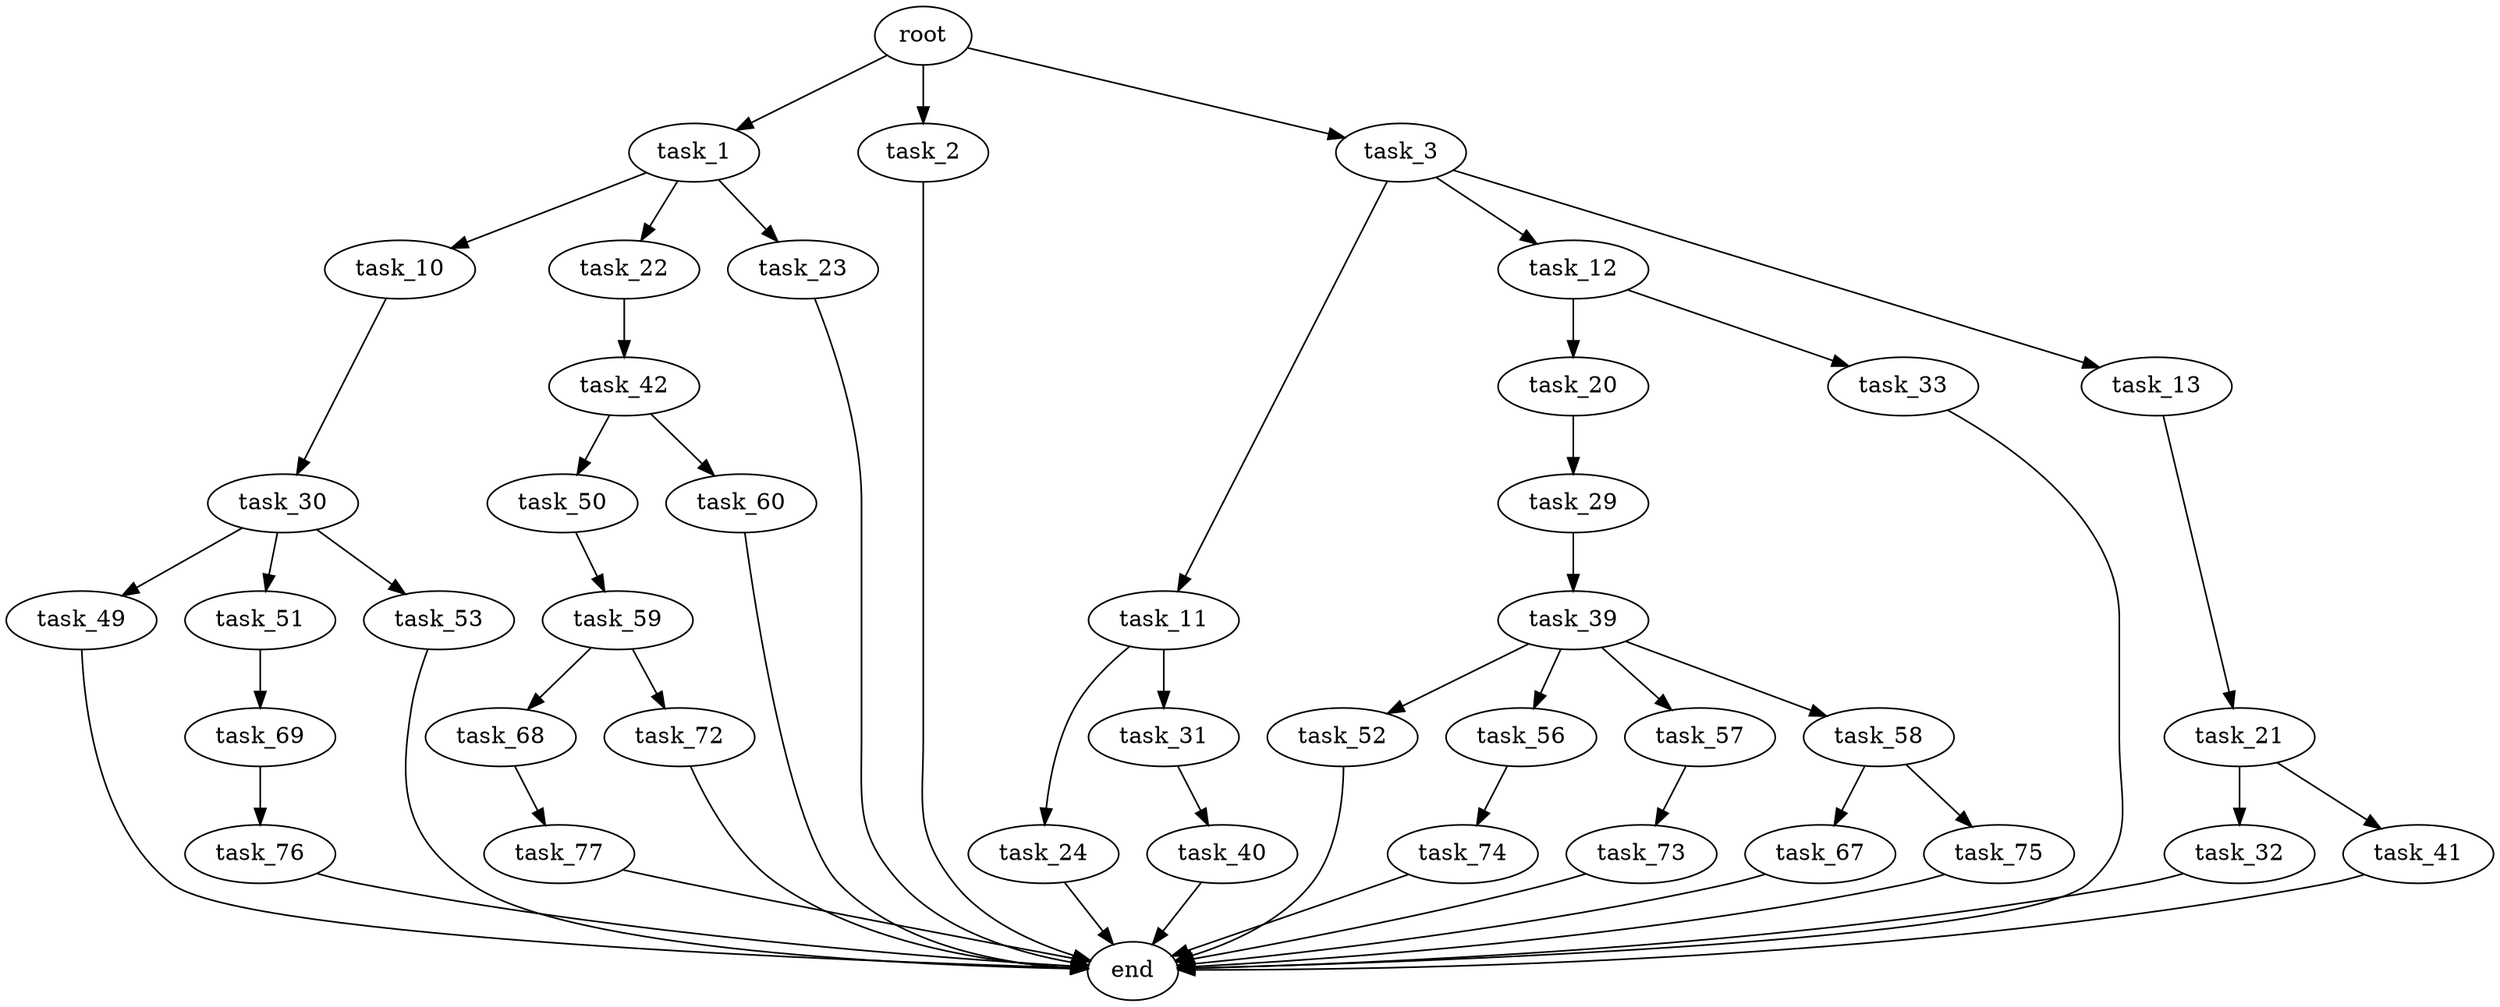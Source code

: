 digraph G {
  root [size="0.000000"];
  task_1 [size="586246148312.000000"];
  task_2 [size="4401150365.000000"];
  task_3 [size="368293445632.000000"];
  task_10 [size="1251454565951.000000"];
  task_22 [size="19173129147.000000"];
  task_23 [size="134217728000.000000"];
  end [size="0.000000"];
  task_11 [size="5571594923.000000"];
  task_12 [size="368293445632.000000"];
  task_13 [size="231928233984.000000"];
  task_30 [size="4638624404.000000"];
  task_24 [size="1526939169.000000"];
  task_31 [size="11597224046.000000"];
  task_20 [size="867014790928.000000"];
  task_33 [size="134217728000.000000"];
  task_21 [size="320315901430.000000"];
  task_29 [size="391498893.000000"];
  task_32 [size="22512023306.000000"];
  task_41 [size="252949010831.000000"];
  task_42 [size="103646997325.000000"];
  task_39 [size="96369928204.000000"];
  task_49 [size="595403226607.000000"];
  task_51 [size="134217728000.000000"];
  task_53 [size="12959424982.000000"];
  task_40 [size="231928233984.000000"];
  task_52 [size="31783869498.000000"];
  task_56 [size="782757789696.000000"];
  task_57 [size="782757789696.000000"];
  task_58 [size="549755813888.000000"];
  task_50 [size="549755813888.000000"];
  task_60 [size="442785615572.000000"];
  task_59 [size="1073741824000.000000"];
  task_69 [size="957053722075.000000"];
  task_74 [size="3265219683.000000"];
  task_73 [size="21060314622.000000"];
  task_67 [size="55412865924.000000"];
  task_75 [size="22630236480.000000"];
  task_68 [size="8589934592.000000"];
  task_72 [size="602937944076.000000"];
  task_77 [size="68719476736.000000"];
  task_76 [size="1681761976.000000"];

  root -> task_1 [size="1.000000"];
  root -> task_2 [size="1.000000"];
  root -> task_3 [size="1.000000"];
  task_1 -> task_10 [size="838860800.000000"];
  task_1 -> task_22 [size="838860800.000000"];
  task_1 -> task_23 [size="838860800.000000"];
  task_2 -> end [size="1.000000"];
  task_3 -> task_11 [size="411041792.000000"];
  task_3 -> task_12 [size="411041792.000000"];
  task_3 -> task_13 [size="411041792.000000"];
  task_10 -> task_30 [size="838860800.000000"];
  task_22 -> task_42 [size="301989888.000000"];
  task_23 -> end [size="1.000000"];
  task_11 -> task_24 [size="411041792.000000"];
  task_11 -> task_31 [size="411041792.000000"];
  task_12 -> task_20 [size="411041792.000000"];
  task_12 -> task_33 [size="411041792.000000"];
  task_13 -> task_21 [size="301989888.000000"];
  task_30 -> task_49 [size="301989888.000000"];
  task_30 -> task_51 [size="301989888.000000"];
  task_30 -> task_53 [size="301989888.000000"];
  task_24 -> end [size="1.000000"];
  task_31 -> task_40 [size="411041792.000000"];
  task_20 -> task_29 [size="536870912.000000"];
  task_33 -> end [size="1.000000"];
  task_21 -> task_32 [size="209715200.000000"];
  task_21 -> task_41 [size="209715200.000000"];
  task_29 -> task_39 [size="33554432.000000"];
  task_32 -> end [size="1.000000"];
  task_41 -> end [size="1.000000"];
  task_42 -> task_50 [size="209715200.000000"];
  task_42 -> task_60 [size="209715200.000000"];
  task_39 -> task_52 [size="75497472.000000"];
  task_39 -> task_56 [size="75497472.000000"];
  task_39 -> task_57 [size="75497472.000000"];
  task_39 -> task_58 [size="75497472.000000"];
  task_49 -> end [size="1.000000"];
  task_51 -> task_69 [size="209715200.000000"];
  task_53 -> end [size="1.000000"];
  task_40 -> end [size="1.000000"];
  task_52 -> end [size="1.000000"];
  task_56 -> task_74 [size="679477248.000000"];
  task_57 -> task_73 [size="679477248.000000"];
  task_58 -> task_67 [size="536870912.000000"];
  task_58 -> task_75 [size="536870912.000000"];
  task_50 -> task_59 [size="536870912.000000"];
  task_60 -> end [size="1.000000"];
  task_59 -> task_68 [size="838860800.000000"];
  task_59 -> task_72 [size="838860800.000000"];
  task_69 -> task_76 [size="679477248.000000"];
  task_74 -> end [size="1.000000"];
  task_73 -> end [size="1.000000"];
  task_67 -> end [size="1.000000"];
  task_75 -> end [size="1.000000"];
  task_68 -> task_77 [size="33554432.000000"];
  task_72 -> end [size="1.000000"];
  task_77 -> end [size="1.000000"];
  task_76 -> end [size="1.000000"];
}
